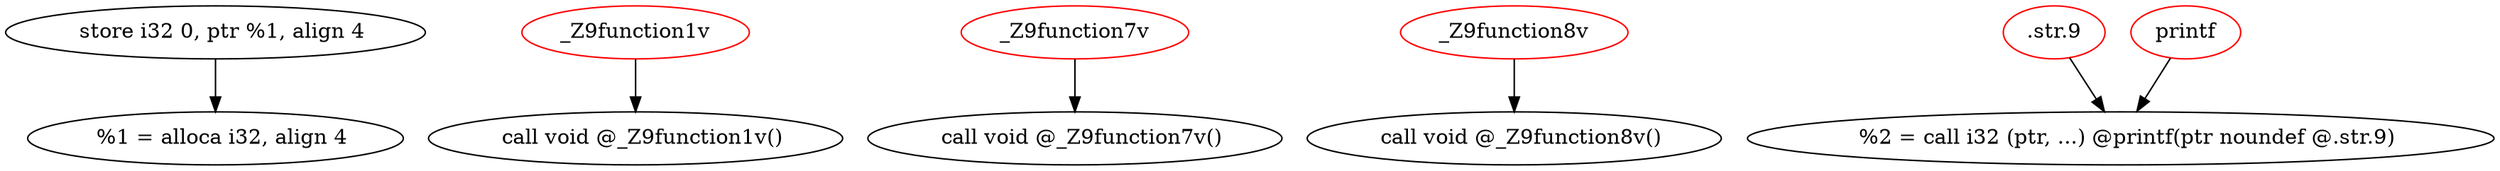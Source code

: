 digraph main {

"  store i32 0, ptr %1, align 4" -> "  %1 = alloca i32, align 4";
"_Z9function1v" -> "  call void @_Z9function1v()";
"_Z9function1v" [ color = red ]
"_Z9function7v" -> "  call void @_Z9function7v()";
"_Z9function7v" [ color = red ]
"_Z9function8v" -> "  call void @_Z9function8v()";
"_Z9function8v" [ color = red ]
".str.9" -> "  %2 = call i32 (ptr, ...) @printf(ptr noundef @.str.9)";
".str.9" [ color = red ]
"printf" -> "  %2 = call i32 (ptr, ...) @printf(ptr noundef @.str.9)";
"printf" [ color = red ]

}
